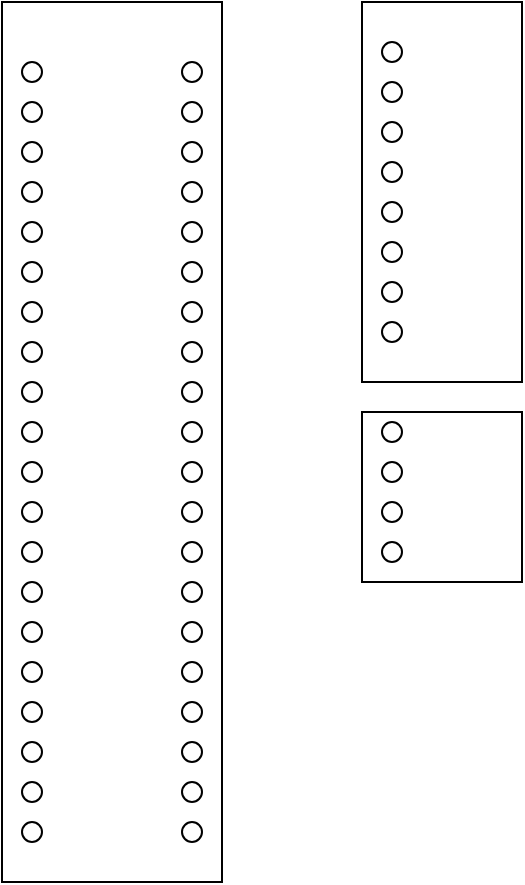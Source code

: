 <mxfile version="14.4.4" type="github">
  <diagram id="8HYjZ4v-fJ6-e9nsEgGl" name="第 1 页">
    <mxGraphModel dx="865" dy="760" grid="1" gridSize="10" guides="1" tooltips="1" connect="1" arrows="1" fold="1" page="1" pageScale="1" pageWidth="827" pageHeight="1169" math="0" shadow="0">
      <root>
        <mxCell id="0" />
        <mxCell id="1" parent="0" />
        <mxCell id="KJvGZSESiML9NRiCF27s-1" value="" style="rounded=0;whiteSpace=wrap;html=1;" vertex="1" parent="1">
          <mxGeometry x="70" y="70" width="110" height="440" as="geometry" />
        </mxCell>
        <mxCell id="KJvGZSESiML9NRiCF27s-2" value="" style="ellipse;whiteSpace=wrap;html=1;aspect=fixed;" vertex="1" parent="1">
          <mxGeometry x="160" y="100" width="10" height="10" as="geometry" />
        </mxCell>
        <mxCell id="KJvGZSESiML9NRiCF27s-3" value="" style="ellipse;whiteSpace=wrap;html=1;aspect=fixed;" vertex="1" parent="1">
          <mxGeometry x="160" y="120" width="10" height="10" as="geometry" />
        </mxCell>
        <mxCell id="KJvGZSESiML9NRiCF27s-4" value="" style="ellipse;whiteSpace=wrap;html=1;aspect=fixed;" vertex="1" parent="1">
          <mxGeometry x="160" y="140" width="10" height="10" as="geometry" />
        </mxCell>
        <mxCell id="KJvGZSESiML9NRiCF27s-5" value="" style="ellipse;whiteSpace=wrap;html=1;aspect=fixed;" vertex="1" parent="1">
          <mxGeometry x="160" y="160" width="10" height="10" as="geometry" />
        </mxCell>
        <mxCell id="KJvGZSESiML9NRiCF27s-6" value="" style="ellipse;whiteSpace=wrap;html=1;aspect=fixed;" vertex="1" parent="1">
          <mxGeometry x="160" y="180" width="10" height="10" as="geometry" />
        </mxCell>
        <mxCell id="KJvGZSESiML9NRiCF27s-7" value="" style="ellipse;whiteSpace=wrap;html=1;aspect=fixed;" vertex="1" parent="1">
          <mxGeometry x="160" y="200" width="10" height="10" as="geometry" />
        </mxCell>
        <mxCell id="KJvGZSESiML9NRiCF27s-8" value="" style="ellipse;whiteSpace=wrap;html=1;aspect=fixed;" vertex="1" parent="1">
          <mxGeometry x="160" y="220" width="10" height="10" as="geometry" />
        </mxCell>
        <mxCell id="KJvGZSESiML9NRiCF27s-9" value="" style="ellipse;whiteSpace=wrap;html=1;aspect=fixed;" vertex="1" parent="1">
          <mxGeometry x="160" y="240" width="10" height="10" as="geometry" />
        </mxCell>
        <mxCell id="KJvGZSESiML9NRiCF27s-10" value="" style="ellipse;whiteSpace=wrap;html=1;aspect=fixed;" vertex="1" parent="1">
          <mxGeometry x="160" y="280" width="10" height="10" as="geometry" />
        </mxCell>
        <mxCell id="KJvGZSESiML9NRiCF27s-11" value="" style="ellipse;whiteSpace=wrap;html=1;aspect=fixed;" vertex="1" parent="1">
          <mxGeometry x="160" y="260" width="10" height="10" as="geometry" />
        </mxCell>
        <mxCell id="KJvGZSESiML9NRiCF27s-13" value="" style="ellipse;whiteSpace=wrap;html=1;aspect=fixed;" vertex="1" parent="1">
          <mxGeometry x="160" y="300" width="10" height="10" as="geometry" />
        </mxCell>
        <mxCell id="KJvGZSESiML9NRiCF27s-14" value="" style="ellipse;whiteSpace=wrap;html=1;aspect=fixed;" vertex="1" parent="1">
          <mxGeometry x="160" y="320" width="10" height="10" as="geometry" />
        </mxCell>
        <mxCell id="KJvGZSESiML9NRiCF27s-15" value="" style="ellipse;whiteSpace=wrap;html=1;aspect=fixed;" vertex="1" parent="1">
          <mxGeometry x="160" y="340" width="10" height="10" as="geometry" />
        </mxCell>
        <mxCell id="KJvGZSESiML9NRiCF27s-16" value="" style="ellipse;whiteSpace=wrap;html=1;aspect=fixed;" vertex="1" parent="1">
          <mxGeometry x="160" y="360" width="10" height="10" as="geometry" />
        </mxCell>
        <mxCell id="KJvGZSESiML9NRiCF27s-17" value="" style="ellipse;whiteSpace=wrap;html=1;aspect=fixed;" vertex="1" parent="1">
          <mxGeometry x="160" y="380" width="10" height="10" as="geometry" />
        </mxCell>
        <mxCell id="KJvGZSESiML9NRiCF27s-18" value="" style="ellipse;whiteSpace=wrap;html=1;aspect=fixed;" vertex="1" parent="1">
          <mxGeometry x="160" y="400" width="10" height="10" as="geometry" />
        </mxCell>
        <mxCell id="KJvGZSESiML9NRiCF27s-19" value="" style="ellipse;whiteSpace=wrap;html=1;aspect=fixed;" vertex="1" parent="1">
          <mxGeometry x="160" y="420" width="10" height="10" as="geometry" />
        </mxCell>
        <mxCell id="KJvGZSESiML9NRiCF27s-20" value="" style="ellipse;whiteSpace=wrap;html=1;aspect=fixed;" vertex="1" parent="1">
          <mxGeometry x="160" y="440" width="10" height="10" as="geometry" />
        </mxCell>
        <mxCell id="KJvGZSESiML9NRiCF27s-21" value="" style="ellipse;whiteSpace=wrap;html=1;aspect=fixed;" vertex="1" parent="1">
          <mxGeometry x="160" y="480" width="10" height="10" as="geometry" />
        </mxCell>
        <mxCell id="KJvGZSESiML9NRiCF27s-22" value="" style="ellipse;whiteSpace=wrap;html=1;aspect=fixed;" vertex="1" parent="1">
          <mxGeometry x="160" y="460" width="10" height="10" as="geometry" />
        </mxCell>
        <mxCell id="KJvGZSESiML9NRiCF27s-23" value="" style="ellipse;whiteSpace=wrap;html=1;aspect=fixed;" vertex="1" parent="1">
          <mxGeometry x="80" y="100" width="10" height="10" as="geometry" />
        </mxCell>
        <mxCell id="KJvGZSESiML9NRiCF27s-24" value="" style="ellipse;whiteSpace=wrap;html=1;aspect=fixed;" vertex="1" parent="1">
          <mxGeometry x="80" y="120" width="10" height="10" as="geometry" />
        </mxCell>
        <mxCell id="KJvGZSESiML9NRiCF27s-25" value="" style="ellipse;whiteSpace=wrap;html=1;aspect=fixed;" vertex="1" parent="1">
          <mxGeometry x="80" y="140" width="10" height="10" as="geometry" />
        </mxCell>
        <mxCell id="KJvGZSESiML9NRiCF27s-26" value="" style="ellipse;whiteSpace=wrap;html=1;aspect=fixed;" vertex="1" parent="1">
          <mxGeometry x="80" y="160" width="10" height="10" as="geometry" />
        </mxCell>
        <mxCell id="KJvGZSESiML9NRiCF27s-27" value="" style="ellipse;whiteSpace=wrap;html=1;aspect=fixed;" vertex="1" parent="1">
          <mxGeometry x="80" y="180" width="10" height="10" as="geometry" />
        </mxCell>
        <mxCell id="KJvGZSESiML9NRiCF27s-28" value="" style="ellipse;whiteSpace=wrap;html=1;aspect=fixed;" vertex="1" parent="1">
          <mxGeometry x="80" y="200" width="10" height="10" as="geometry" />
        </mxCell>
        <mxCell id="KJvGZSESiML9NRiCF27s-29" value="" style="ellipse;whiteSpace=wrap;html=1;aspect=fixed;" vertex="1" parent="1">
          <mxGeometry x="80" y="220" width="10" height="10" as="geometry" />
        </mxCell>
        <mxCell id="KJvGZSESiML9NRiCF27s-30" value="" style="ellipse;whiteSpace=wrap;html=1;aspect=fixed;" vertex="1" parent="1">
          <mxGeometry x="80" y="240" width="10" height="10" as="geometry" />
        </mxCell>
        <mxCell id="KJvGZSESiML9NRiCF27s-31" value="" style="ellipse;whiteSpace=wrap;html=1;aspect=fixed;" vertex="1" parent="1">
          <mxGeometry x="80" y="280" width="10" height="10" as="geometry" />
        </mxCell>
        <mxCell id="KJvGZSESiML9NRiCF27s-32" value="" style="ellipse;whiteSpace=wrap;html=1;aspect=fixed;" vertex="1" parent="1">
          <mxGeometry x="80" y="260" width="10" height="10" as="geometry" />
        </mxCell>
        <mxCell id="KJvGZSESiML9NRiCF27s-33" value="" style="ellipse;whiteSpace=wrap;html=1;aspect=fixed;" vertex="1" parent="1">
          <mxGeometry x="80" y="300" width="10" height="10" as="geometry" />
        </mxCell>
        <mxCell id="KJvGZSESiML9NRiCF27s-34" value="" style="ellipse;whiteSpace=wrap;html=1;aspect=fixed;" vertex="1" parent="1">
          <mxGeometry x="80" y="320" width="10" height="10" as="geometry" />
        </mxCell>
        <mxCell id="KJvGZSESiML9NRiCF27s-35" value="" style="ellipse;whiteSpace=wrap;html=1;aspect=fixed;" vertex="1" parent="1">
          <mxGeometry x="80" y="340" width="10" height="10" as="geometry" />
        </mxCell>
        <mxCell id="KJvGZSESiML9NRiCF27s-36" value="" style="ellipse;whiteSpace=wrap;html=1;aspect=fixed;" vertex="1" parent="1">
          <mxGeometry x="80" y="360" width="10" height="10" as="geometry" />
        </mxCell>
        <mxCell id="KJvGZSESiML9NRiCF27s-37" value="" style="ellipse;whiteSpace=wrap;html=1;aspect=fixed;" vertex="1" parent="1">
          <mxGeometry x="80" y="380" width="10" height="10" as="geometry" />
        </mxCell>
        <mxCell id="KJvGZSESiML9NRiCF27s-38" value="" style="ellipse;whiteSpace=wrap;html=1;aspect=fixed;" vertex="1" parent="1">
          <mxGeometry x="80" y="400" width="10" height="10" as="geometry" />
        </mxCell>
        <mxCell id="KJvGZSESiML9NRiCF27s-39" value="" style="ellipse;whiteSpace=wrap;html=1;aspect=fixed;" vertex="1" parent="1">
          <mxGeometry x="80" y="420" width="10" height="10" as="geometry" />
        </mxCell>
        <mxCell id="KJvGZSESiML9NRiCF27s-40" value="" style="ellipse;whiteSpace=wrap;html=1;aspect=fixed;" vertex="1" parent="1">
          <mxGeometry x="80" y="440" width="10" height="10" as="geometry" />
        </mxCell>
        <mxCell id="KJvGZSESiML9NRiCF27s-41" value="" style="ellipse;whiteSpace=wrap;html=1;aspect=fixed;" vertex="1" parent="1">
          <mxGeometry x="80" y="480" width="10" height="10" as="geometry" />
        </mxCell>
        <mxCell id="KJvGZSESiML9NRiCF27s-42" value="" style="ellipse;whiteSpace=wrap;html=1;aspect=fixed;" vertex="1" parent="1">
          <mxGeometry x="80" y="460" width="10" height="10" as="geometry" />
        </mxCell>
        <mxCell id="KJvGZSESiML9NRiCF27s-45" value="" style="rounded=0;whiteSpace=wrap;html=1;" vertex="1" parent="1">
          <mxGeometry x="250" y="70" width="80" height="190" as="geometry" />
        </mxCell>
        <mxCell id="KJvGZSESiML9NRiCF27s-46" value="" style="ellipse;whiteSpace=wrap;html=1;aspect=fixed;" vertex="1" parent="1">
          <mxGeometry x="260" y="90" width="10" height="10" as="geometry" />
        </mxCell>
        <mxCell id="KJvGZSESiML9NRiCF27s-47" value="" style="ellipse;whiteSpace=wrap;html=1;aspect=fixed;" vertex="1" parent="1">
          <mxGeometry x="260" y="110" width="10" height="10" as="geometry" />
        </mxCell>
        <mxCell id="KJvGZSESiML9NRiCF27s-48" value="" style="ellipse;whiteSpace=wrap;html=1;aspect=fixed;" vertex="1" parent="1">
          <mxGeometry x="260" y="130" width="10" height="10" as="geometry" />
        </mxCell>
        <mxCell id="KJvGZSESiML9NRiCF27s-49" value="" style="ellipse;whiteSpace=wrap;html=1;aspect=fixed;" vertex="1" parent="1">
          <mxGeometry x="260" y="150" width="10" height="10" as="geometry" />
        </mxCell>
        <mxCell id="KJvGZSESiML9NRiCF27s-51" value="" style="ellipse;whiteSpace=wrap;html=1;aspect=fixed;" vertex="1" parent="1">
          <mxGeometry x="260" y="170" width="10" height="10" as="geometry" />
        </mxCell>
        <mxCell id="KJvGZSESiML9NRiCF27s-52" value="" style="ellipse;whiteSpace=wrap;html=1;aspect=fixed;" vertex="1" parent="1">
          <mxGeometry x="260" y="190" width="10" height="10" as="geometry" />
        </mxCell>
        <mxCell id="KJvGZSESiML9NRiCF27s-53" value="" style="ellipse;whiteSpace=wrap;html=1;aspect=fixed;" vertex="1" parent="1">
          <mxGeometry x="260" y="210" width="10" height="10" as="geometry" />
        </mxCell>
        <mxCell id="KJvGZSESiML9NRiCF27s-54" value="" style="ellipse;whiteSpace=wrap;html=1;aspect=fixed;" vertex="1" parent="1">
          <mxGeometry x="260" y="230" width="10" height="10" as="geometry" />
        </mxCell>
        <mxCell id="KJvGZSESiML9NRiCF27s-55" value="" style="rounded=0;whiteSpace=wrap;html=1;" vertex="1" parent="1">
          <mxGeometry x="250" y="275" width="80" height="85" as="geometry" />
        </mxCell>
        <mxCell id="KJvGZSESiML9NRiCF27s-59" value="" style="ellipse;whiteSpace=wrap;html=1;aspect=fixed;" vertex="1" parent="1">
          <mxGeometry x="260" y="340" width="10" height="10" as="geometry" />
        </mxCell>
        <mxCell id="KJvGZSESiML9NRiCF27s-60" value="" style="ellipse;whiteSpace=wrap;html=1;aspect=fixed;" vertex="1" parent="1">
          <mxGeometry x="260" y="320" width="10" height="10" as="geometry" />
        </mxCell>
        <mxCell id="KJvGZSESiML9NRiCF27s-61" value="" style="ellipse;whiteSpace=wrap;html=1;aspect=fixed;" vertex="1" parent="1">
          <mxGeometry x="260" y="300" width="10" height="10" as="geometry" />
        </mxCell>
        <mxCell id="KJvGZSESiML9NRiCF27s-62" value="" style="ellipse;whiteSpace=wrap;html=1;aspect=fixed;" vertex="1" parent="1">
          <mxGeometry x="260" y="280" width="10" height="10" as="geometry" />
        </mxCell>
      </root>
    </mxGraphModel>
  </diagram>
</mxfile>
